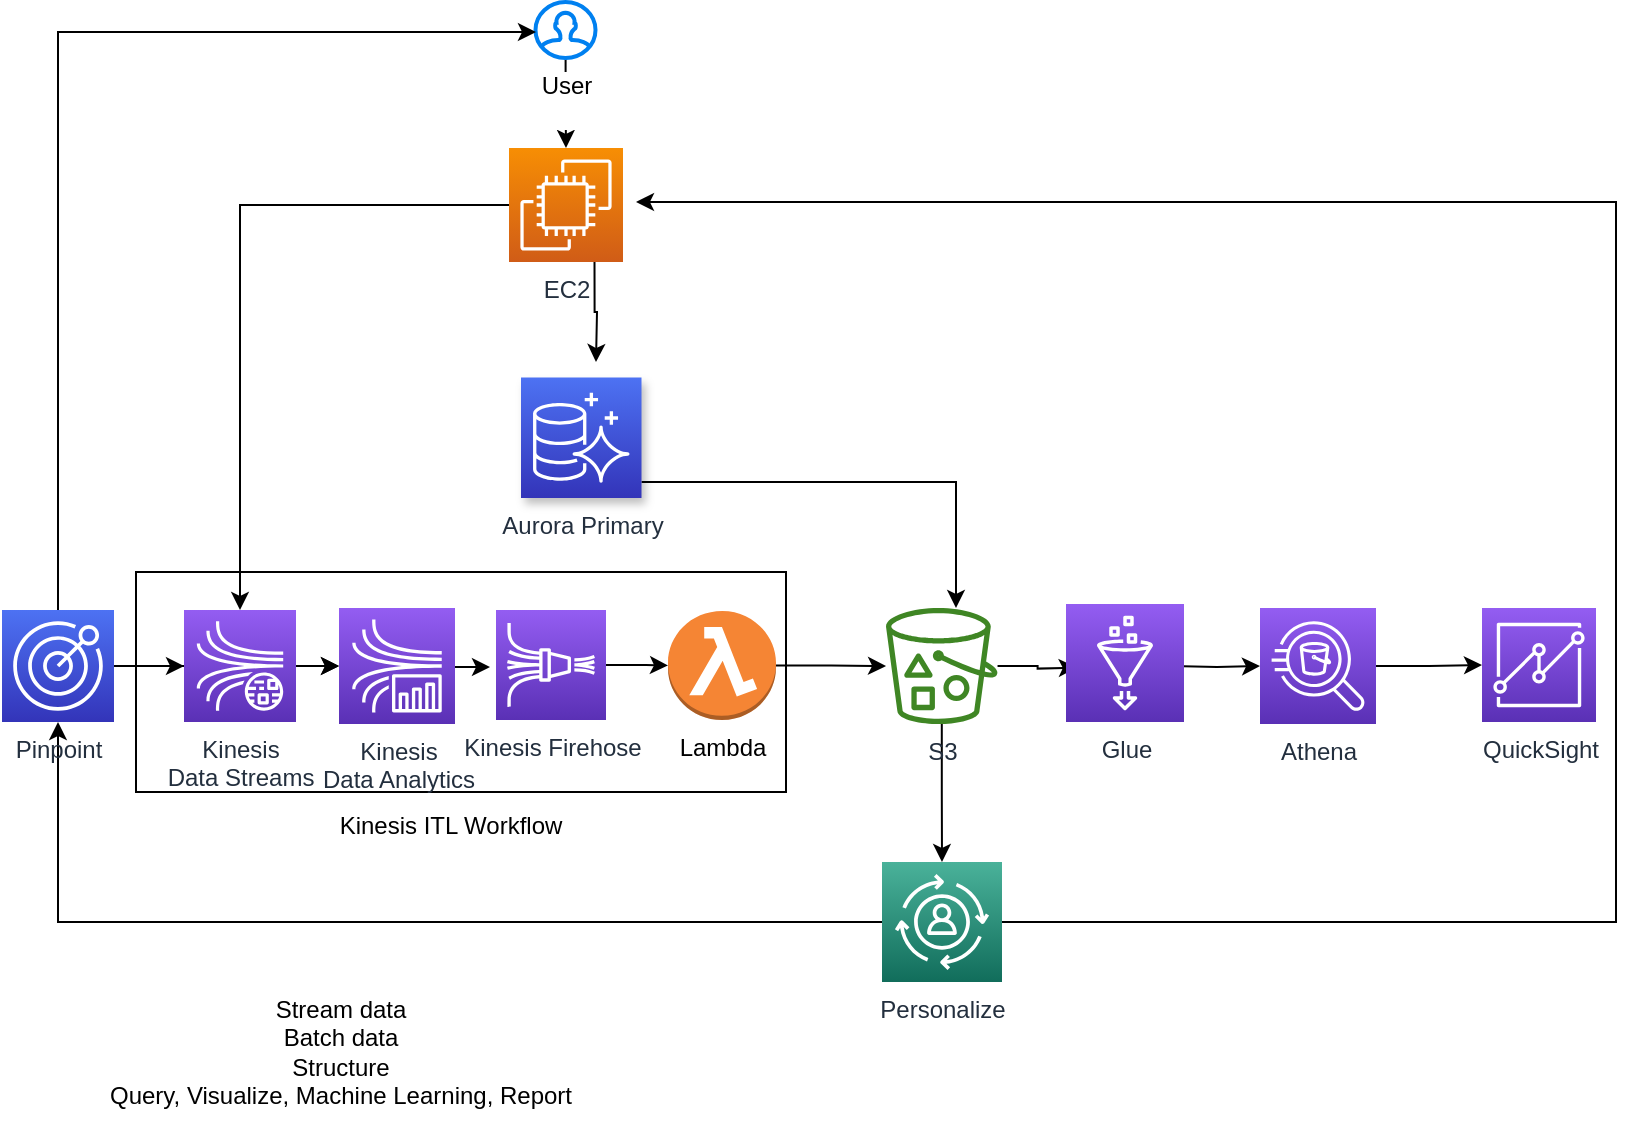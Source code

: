<mxfile version="20.2.5" type="github" pages="2">
  <diagram id="FRSoBtHujyncFjuJLg8h" name="Page-1">
    <mxGraphModel dx="1820" dy="640" grid="1" gridSize="10" guides="1" tooltips="1" connect="1" arrows="1" fold="1" page="1" pageScale="1" pageWidth="850" pageHeight="1100" math="0" shadow="0">
      <root>
        <mxCell id="0" />
        <mxCell id="1" parent="0" />
        <mxCell id="eLN1chgJhoGsmXS2zDMO-10" value="" style="rounded=0;whiteSpace=wrap;html=1;" parent="1" vertex="1">
          <mxGeometry x="-40" y="605" width="325" height="110" as="geometry" />
        </mxCell>
        <mxCell id="eLN1chgJhoGsmXS2zDMO-13" value="" style="edgeStyle=orthogonalEdgeStyle;rounded=0;orthogonalLoop=1;jettySize=auto;html=1;" parent="1" source="N7xInEoGNkmSRCjMhbKC-26" target="N7xInEoGNkmSRCjMhbKC-16" edge="1">
          <mxGeometry relative="1" as="geometry" />
        </mxCell>
        <mxCell id="N7xInEoGNkmSRCjMhbKC-26" value="&lt;div&gt;User&lt;/div&gt;&lt;div&gt;&lt;br&gt;&lt;/div&gt;" style="html=1;verticalLabelPosition=bottom;align=center;labelBackgroundColor=#ffffff;verticalAlign=top;strokeWidth=2;strokeColor=#0080F0;shadow=0;dashed=0;shape=mxgraph.ios7.icons.user;" parent="1" vertex="1">
          <mxGeometry x="159.75" y="320" width="30" height="28" as="geometry" />
        </mxCell>
        <mxCell id="ELKnKtWJVJBziBPECU-l-7" value="" style="edgeStyle=orthogonalEdgeStyle;rounded=0;orthogonalLoop=1;jettySize=auto;html=1;" parent="1" source="N7xInEoGNkmSRCjMhbKC-78" edge="1">
          <mxGeometry relative="1" as="geometry">
            <mxPoint x="430.393" y="652.8" as="targetPoint" />
          </mxGeometry>
        </mxCell>
        <mxCell id="ELKnKtWJVJBziBPECU-l-8" value="" style="edgeStyle=orthogonalEdgeStyle;rounded=0;orthogonalLoop=1;jettySize=auto;html=1;" parent="1" source="N7xInEoGNkmSRCjMhbKC-78" target="kzWBI1e0YCosuCWZ6FZc-21" edge="1">
          <mxGeometry relative="1" as="geometry" />
        </mxCell>
        <mxCell id="N7xInEoGNkmSRCjMhbKC-78" value="&lt;div&gt;S3&lt;/div&gt;&lt;div&gt;&lt;br&gt;&lt;/div&gt;" style="sketch=0;outlineConnect=0;fontColor=#232F3E;gradientColor=none;fillColor=#3F8624;strokeColor=none;dashed=0;verticalLabelPosition=bottom;verticalAlign=top;align=center;html=1;fontSize=12;fontStyle=0;aspect=fixed;pointerEvents=1;shape=mxgraph.aws4.bucket_with_objects;shadow=0;" parent="1" vertex="1">
          <mxGeometry x="335" y="623" width="55.78" height="58" as="geometry" />
        </mxCell>
        <mxCell id="3JxnS5d0L0PRlOjddsI_-21" value="" style="edgeStyle=orthogonalEdgeStyle;rounded=0;orthogonalLoop=1;jettySize=auto;html=1;" parent="1" target="N7xInEoGNkmSRCjMhbKC-84" edge="1">
          <mxGeometry relative="1" as="geometry">
            <mxPoint x="477.963" y="652" as="sourcePoint" />
          </mxGeometry>
        </mxCell>
        <mxCell id="3JxnS5d0L0PRlOjddsI_-26" value="" style="edgeStyle=orthogonalEdgeStyle;rounded=0;orthogonalLoop=1;jettySize=auto;html=1;" parent="1" source="N7xInEoGNkmSRCjMhbKC-84" target="N7xInEoGNkmSRCjMhbKC-85" edge="1">
          <mxGeometry relative="1" as="geometry" />
        </mxCell>
        <mxCell id="N7xInEoGNkmSRCjMhbKC-84" value="Athena" style="sketch=0;points=[[0,0,0],[0.25,0,0],[0.5,0,0],[0.75,0,0],[1,0,0],[0,1,0],[0.25,1,0],[0.5,1,0],[0.75,1,0],[1,1,0],[0,0.25,0],[0,0.5,0],[0,0.75,0],[1,0.25,0],[1,0.5,0],[1,0.75,0]];outlineConnect=0;fontColor=#232F3E;gradientColor=#945DF2;gradientDirection=north;fillColor=#5A30B5;strokeColor=#ffffff;dashed=0;verticalLabelPosition=bottom;verticalAlign=top;align=center;html=1;fontSize=12;fontStyle=0;aspect=fixed;shape=mxgraph.aws4.resourceIcon;resIcon=mxgraph.aws4.athena;shadow=0;" parent="1" vertex="1">
          <mxGeometry x="522" y="623" width="58" height="58" as="geometry" />
        </mxCell>
        <mxCell id="N7xInEoGNkmSRCjMhbKC-85" value="&lt;div&gt;QuickSight&lt;/div&gt;&lt;div&gt;&lt;br&gt;&lt;/div&gt;" style="sketch=0;points=[[0,0,0],[0.25,0,0],[0.5,0,0],[0.75,0,0],[1,0,0],[0,1,0],[0.25,1,0],[0.5,1,0],[0.75,1,0],[1,1,0],[0,0.25,0],[0,0.5,0],[0,0.75,0],[1,0.25,0],[1,0.5,0],[1,0.75,0]];outlineConnect=0;fontColor=#232F3E;gradientColor=#945DF2;gradientDirection=north;fillColor=#5A30B5;strokeColor=#ffffff;dashed=0;verticalLabelPosition=bottom;verticalAlign=top;align=center;html=1;fontSize=12;fontStyle=0;aspect=fixed;shape=mxgraph.aws4.resourceIcon;resIcon=mxgraph.aws4.quicksight;shadow=0;" parent="1" vertex="1">
          <mxGeometry x="633" y="623" width="57" height="57" as="geometry" />
        </mxCell>
        <mxCell id="3JxnS5d0L0PRlOjddsI_-24" style="edgeStyle=orthogonalEdgeStyle;rounded=0;orthogonalLoop=1;jettySize=auto;html=1;" parent="1" source="kzWBI1e0YCosuCWZ6FZc-21" target="kzWBI1e0YCosuCWZ6FZc-22" edge="1">
          <mxGeometry relative="1" as="geometry" />
        </mxCell>
        <mxCell id="eLN1chgJhoGsmXS2zDMO-18" style="edgeStyle=orthogonalEdgeStyle;rounded=0;orthogonalLoop=1;jettySize=auto;html=1;" parent="1" source="kzWBI1e0YCosuCWZ6FZc-21" edge="1">
          <mxGeometry relative="1" as="geometry">
            <mxPoint x="210" y="420" as="targetPoint" />
            <Array as="points">
              <mxPoint x="700" y="780" />
              <mxPoint x="700" y="420" />
            </Array>
          </mxGeometry>
        </mxCell>
        <mxCell id="kzWBI1e0YCosuCWZ6FZc-21" value="Personalize" style="sketch=0;points=[[0,0,0],[0.25,0,0],[0.5,0,0],[0.75,0,0],[1,0,0],[0,1,0],[0.25,1,0],[0.5,1,0],[0.75,1,0],[1,1,0],[0,0.25,0],[0,0.5,0],[0,0.75,0],[1,0.25,0],[1,0.5,0],[1,0.75,0]];outlineConnect=0;fontColor=#232F3E;gradientColor=#4AB29A;gradientDirection=north;fillColor=#116D5B;strokeColor=#ffffff;dashed=0;verticalLabelPosition=bottom;verticalAlign=top;align=center;html=1;fontSize=12;fontStyle=0;aspect=fixed;shape=mxgraph.aws4.resourceIcon;resIcon=mxgraph.aws4.personalize;shadow=0;" parent="1" vertex="1">
          <mxGeometry x="333" y="750" width="60" height="60" as="geometry" />
        </mxCell>
        <mxCell id="eLN1chgJhoGsmXS2zDMO-19" style="edgeStyle=orthogonalEdgeStyle;rounded=0;orthogonalLoop=1;jettySize=auto;html=1;entryX=0.008;entryY=0.536;entryDx=0;entryDy=0;entryPerimeter=0;" parent="1" source="kzWBI1e0YCosuCWZ6FZc-22" target="N7xInEoGNkmSRCjMhbKC-26" edge="1">
          <mxGeometry relative="1" as="geometry">
            <Array as="points">
              <mxPoint x="-79" y="335" />
            </Array>
          </mxGeometry>
        </mxCell>
        <mxCell id="459_zvALMaoR9ND6ZmGh-2" value="" style="edgeStyle=orthogonalEdgeStyle;rounded=0;orthogonalLoop=1;jettySize=auto;html=1;" parent="1" source="kzWBI1e0YCosuCWZ6FZc-22" target="ELKnKtWJVJBziBPECU-l-3" edge="1">
          <mxGeometry relative="1" as="geometry" />
        </mxCell>
        <mxCell id="kzWBI1e0YCosuCWZ6FZc-22" value="Pinpoint" style="sketch=0;points=[[0,0,0],[0.25,0,0],[0.5,0,0],[0.75,0,0],[1,0,0],[0,1,0],[0.25,1,0],[0.5,1,0],[0.75,1,0],[1,1,0],[0,0.25,0],[0,0.5,0],[0,0.75,0],[1,0.25,0],[1,0.5,0],[1,0.75,0]];outlineConnect=0;fontColor=#232F3E;gradientColor=#4D72F3;gradientDirection=north;fillColor=#3334B9;strokeColor=#ffffff;dashed=0;verticalLabelPosition=bottom;verticalAlign=top;align=center;html=1;fontSize=12;fontStyle=0;aspect=fixed;shape=mxgraph.aws4.resourceIcon;resIcon=mxgraph.aws4.pinpoint;shadow=0;" parent="1" vertex="1">
          <mxGeometry x="-107" y="624" width="56" height="56" as="geometry" />
        </mxCell>
        <mxCell id="bzhvetLcgo5mrLud2nlG-22" style="edgeStyle=orthogonalEdgeStyle;rounded=0;orthogonalLoop=1;jettySize=auto;html=1;" parent="1" edge="1">
          <mxGeometry relative="1" as="geometry">
            <mxPoint x="106.53" y="652.5" as="sourcePoint" />
            <mxPoint x="137" y="652.5" as="targetPoint" />
          </mxGeometry>
        </mxCell>
        <mxCell id="bzhvetLcgo5mrLud2nlG-17" style="edgeStyle=orthogonalEdgeStyle;rounded=0;orthogonalLoop=1;jettySize=auto;html=1;" parent="1" source="N7xInEoGNkmSRCjMhbKC-37" target="N7xInEoGNkmSRCjMhbKC-78" edge="1">
          <mxGeometry relative="1" as="geometry">
            <Array as="points">
              <mxPoint x="370" y="560" />
            </Array>
          </mxGeometry>
        </mxCell>
        <mxCell id="eLN1chgJhoGsmXS2zDMO-2" value="&lt;div&gt;Kinesis Firehose&lt;/div&gt;&lt;div&gt;&lt;br&gt;&lt;/div&gt;" style="sketch=0;points=[[0,0,0],[0.25,0,0],[0.5,0,0],[0.75,0,0],[1,0,0],[0,1,0],[0.25,1,0],[0.5,1,0],[0.75,1,0],[1,1,0],[0,0.25,0],[0,0.5,0],[0,0.75,0],[1,0.25,0],[1,0.5,0],[1,0.75,0]];outlineConnect=0;fontColor=#232F3E;gradientColor=#945DF2;gradientDirection=north;fillColor=#5A30B5;strokeColor=#ffffff;dashed=0;verticalLabelPosition=bottom;verticalAlign=top;align=center;html=1;fontSize=12;fontStyle=0;aspect=fixed;shape=mxgraph.aws4.resourceIcon;resIcon=mxgraph.aws4.kinesis_data_firehose;" parent="1" vertex="1">
          <mxGeometry x="140" y="624" width="55" height="55" as="geometry" />
        </mxCell>
        <mxCell id="ELKnKtWJVJBziBPECU-l-4" value="" style="edgeStyle=orthogonalEdgeStyle;rounded=0;orthogonalLoop=1;jettySize=auto;html=1;" parent="1" source="eLN1chgJhoGsmXS2zDMO-3" target="ELKnKtWJVJBziBPECU-l-3" edge="1">
          <mxGeometry relative="1" as="geometry" />
        </mxCell>
        <mxCell id="459_zvALMaoR9ND6ZmGh-3" value="" style="edgeStyle=orthogonalEdgeStyle;rounded=0;orthogonalLoop=1;jettySize=auto;html=1;" parent="1" source="kzWBI1e0YCosuCWZ6FZc-22" target="eLN1chgJhoGsmXS2zDMO-3" edge="1">
          <mxGeometry relative="1" as="geometry" />
        </mxCell>
        <mxCell id="eLN1chgJhoGsmXS2zDMO-3" value="&lt;div&gt;Kinesis&lt;/div&gt;&lt;div&gt;Data Streams&lt;br&gt;&lt;/div&gt;" style="sketch=0;points=[[0,0,0],[0.25,0,0],[0.5,0,0],[0.75,0,0],[1,0,0],[0,1,0],[0.25,1,0],[0.5,1,0],[0.75,1,0],[1,1,0],[0,0.25,0],[0,0.5,0],[0,0.75,0],[1,0.25,0],[1,0.5,0],[1,0.75,0]];outlineConnect=0;fontColor=#232F3E;gradientColor=#945DF2;gradientDirection=north;fillColor=#5A30B5;strokeColor=#ffffff;dashed=0;verticalLabelPosition=bottom;verticalAlign=top;align=center;html=1;fontSize=12;fontStyle=0;aspect=fixed;shape=mxgraph.aws4.resourceIcon;resIcon=mxgraph.aws4.kinesis_data_streams;" parent="1" vertex="1">
          <mxGeometry x="-16" y="624" width="56" height="56" as="geometry" />
        </mxCell>
        <mxCell id="eLN1chgJhoGsmXS2zDMO-6" value="" style="edgeStyle=orthogonalEdgeStyle;rounded=0;orthogonalLoop=1;jettySize=auto;html=1;" parent="1" source="eLN1chgJhoGsmXS2zDMO-2" target="eLN1chgJhoGsmXS2zDMO-4" edge="1">
          <mxGeometry relative="1" as="geometry" />
        </mxCell>
        <mxCell id="eLN1chgJhoGsmXS2zDMO-7" value="" style="edgeStyle=orthogonalEdgeStyle;rounded=0;orthogonalLoop=1;jettySize=auto;html=1;" parent="1" source="eLN1chgJhoGsmXS2zDMO-4" target="N7xInEoGNkmSRCjMhbKC-78" edge="1">
          <mxGeometry relative="1" as="geometry" />
        </mxCell>
        <mxCell id="eLN1chgJhoGsmXS2zDMO-4" value="Lambda" style="outlineConnect=0;dashed=0;verticalLabelPosition=bottom;verticalAlign=top;align=center;html=1;shape=mxgraph.aws3.lambda_function;fillColor=#F58534;gradientColor=none;" parent="1" vertex="1">
          <mxGeometry x="226" y="624.5" width="54" height="54.5" as="geometry" />
        </mxCell>
        <mxCell id="N7xInEoGNkmSRCjMhbKC-37" value="&lt;div&gt;Aurora Primary&lt;/div&gt;&lt;div&gt;&lt;br&gt;&lt;/div&gt;" style="sketch=0;points=[[0,0,0],[0.25,0,0],[0.5,0,0],[0.75,0,0],[1,0,0],[0,1,0],[0.25,1,0],[0.5,1,0],[0.75,1,0],[1,1,0],[0,0.25,0],[0,0.5,0],[0,0.75,0],[1,0.25,0],[1,0.5,0],[1,0.75,0]];outlineConnect=0;fontColor=#232F3E;gradientColor=#4D72F3;gradientDirection=north;fillColor=#3334B9;strokeColor=#ffffff;dashed=0;verticalLabelPosition=bottom;verticalAlign=top;align=center;html=1;fontSize=12;fontStyle=0;aspect=fixed;shape=mxgraph.aws4.resourceIcon;resIcon=mxgraph.aws4.aurora;shadow=1;" parent="1" vertex="1">
          <mxGeometry x="152.5" y="507.75" width="60.25" height="60.25" as="geometry" />
        </mxCell>
        <mxCell id="N7xInEoGNkmSRCjMhbKC-79" style="rounded=0;orthogonalLoop=1;jettySize=auto;html=1;edgeStyle=orthogonalEdgeStyle;exitX=0.75;exitY=1;exitDx=0;exitDy=0;exitPerimeter=0;" parent="1" source="N7xInEoGNkmSRCjMhbKC-16" edge="1">
          <mxGeometry relative="1" as="geometry">
            <mxPoint x="190" y="500" as="targetPoint" />
          </mxGeometry>
        </mxCell>
        <mxCell id="eLN1chgJhoGsmXS2zDMO-11" value="Kinesis ITL Workflow" style="text;html=1;align=center;verticalAlign=middle;resizable=0;points=[];autosize=1;strokeColor=none;fillColor=none;" parent="1" vertex="1">
          <mxGeometry x="47" y="717" width="140" height="30" as="geometry" />
        </mxCell>
        <mxCell id="eLN1chgJhoGsmXS2zDMO-12" style="edgeStyle=orthogonalEdgeStyle;rounded=0;orthogonalLoop=1;jettySize=auto;html=1;entryX=0.5;entryY=0;entryDx=0;entryDy=0;entryPerimeter=0;" parent="1" source="N7xInEoGNkmSRCjMhbKC-16" target="eLN1chgJhoGsmXS2zDMO-3" edge="1">
          <mxGeometry relative="1" as="geometry" />
        </mxCell>
        <mxCell id="N7xInEoGNkmSRCjMhbKC-16" value="EC2 " style="sketch=0;points=[[0,0,0],[0.25,0,0],[0.5,0,0],[0.75,0,0],[1,0,0],[0,1,0],[0.25,1,0],[0.5,1,0],[0.75,1,0],[1,1,0],[0,0.25,0],[0,0.5,0],[0,0.75,0],[1,0.25,0],[1,0.5,0],[1,0.75,0]];outlineConnect=0;fontColor=#232F3E;gradientColor=#F78E04;gradientDirection=north;fillColor=#D05C17;strokeColor=#ffffff;dashed=0;verticalLabelPosition=bottom;verticalAlign=top;align=center;html=1;fontSize=12;fontStyle=0;aspect=fixed;shape=mxgraph.aws4.resourceIcon;resIcon=mxgraph.aws4.ec2;" parent="1" vertex="1">
          <mxGeometry x="146.5" y="393" width="57" height="57" as="geometry" />
        </mxCell>
        <mxCell id="ELKnKtWJVJBziBPECU-l-3" value="&lt;div&gt;Kinesis&lt;/div&gt;&lt;div&gt;Data Analytics&lt;br&gt;&lt;/div&gt;" style="sketch=0;points=[[0,0,0],[0.25,0,0],[0.5,0,0],[0.75,0,0],[1,0,0],[0,1,0],[0.25,1,0],[0.5,1,0],[0.75,1,0],[1,1,0],[0,0.25,0],[0,0.5,0],[0,0.75,0],[1,0.25,0],[1,0.5,0],[1,0.75,0]];outlineConnect=0;fontColor=#232F3E;gradientColor=#945DF2;gradientDirection=north;fillColor=#5A30B5;strokeColor=#ffffff;dashed=0;verticalLabelPosition=bottom;verticalAlign=top;align=center;html=1;fontSize=12;fontStyle=0;aspect=fixed;shape=mxgraph.aws4.resourceIcon;resIcon=mxgraph.aws4.kinesis_data_analytics;" parent="1" vertex="1">
          <mxGeometry x="61.5" y="623" width="58" height="58" as="geometry" />
        </mxCell>
        <mxCell id="459_zvALMaoR9ND6ZmGh-1" value="Glue" style="sketch=0;points=[[0,0,0],[0.25,0,0],[0.5,0,0],[0.75,0,0],[1,0,0],[0,1,0],[0.25,1,0],[0.5,1,0],[0.75,1,0],[1,1,0],[0,0.25,0],[0,0.5,0],[0,0.75,0],[1,0.25,0],[1,0.5,0],[1,0.75,0]];outlineConnect=0;fontColor=#232F3E;gradientColor=#945DF2;gradientDirection=north;fillColor=#5A30B5;strokeColor=#ffffff;dashed=0;verticalLabelPosition=bottom;verticalAlign=top;align=center;html=1;fontSize=12;fontStyle=0;aspect=fixed;shape=mxgraph.aws4.resourceIcon;resIcon=mxgraph.aws4.glue;" parent="1" vertex="1">
          <mxGeometry x="425" y="621" width="59" height="59" as="geometry" />
        </mxCell>
        <mxCell id="qLaMvxe0kZWBhtBSM27E-2" value="&lt;div&gt;Stream data &lt;br&gt;&lt;/div&gt;&lt;div&gt;Batch data&lt;/div&gt;&lt;div&gt;Structure&lt;/div&gt;&lt;div&gt;Query, Visualize, Machine Learning, Report&lt;br&gt;&lt;/div&gt;" style="text;html=1;align=center;verticalAlign=middle;resizable=0;points=[];autosize=1;strokeColor=none;fillColor=none;" vertex="1" parent="1">
          <mxGeometry x="-63" y="810" width="250" height="70" as="geometry" />
        </mxCell>
      </root>
    </mxGraphModel>
  </diagram>
  <diagram id="t7Q19gO0SFo-g30Y7JVv" name="Page-2">
    <mxGraphModel dx="1820" dy="640" grid="1" gridSize="10" guides="1" tooltips="1" connect="1" arrows="1" fold="1" page="1" pageScale="1" pageWidth="850" pageHeight="1100" math="0" shadow="0">
      <root>
        <mxCell id="0" />
        <mxCell id="1" parent="0" />
        <mxCell id="KKD5ZWP2EROIvAaSfn_G-23" value="" style="rounded=1;whiteSpace=wrap;html=1;strokeColor=#0000FF;" vertex="1" parent="1">
          <mxGeometry x="350" y="230" width="120" height="60" as="geometry" />
        </mxCell>
        <mxCell id="KKD5ZWP2EROIvAaSfn_G-24" value="" style="edgeStyle=orthogonalEdgeStyle;rounded=0;orthogonalLoop=1;jettySize=auto;html=1;entryX=1;entryY=0;entryDx=0;entryDy=0;" edge="1" parent="1" source="KKD5ZWP2EROIvAaSfn_G-1" target="KKD5ZWP2EROIvAaSfn_G-19">
          <mxGeometry relative="1" as="geometry">
            <mxPoint x="435" y="200" as="targetPoint" />
          </mxGeometry>
        </mxCell>
        <mxCell id="KKD5ZWP2EROIvAaSfn_G-1" value="&lt;div&gt;Spark- &lt;br&gt;&lt;/div&gt;&lt;div&gt;real time analytics and ML using in memory RDD&lt;/div&gt;" style="shape=image;html=1;verticalAlign=top;verticalLabelPosition=bottom;labelBackgroundColor=#ffffff;imageAspect=0;aspect=fixed;image=https://cdn2.iconfinder.com/data/icons/vivid/48/thunder-128.png" vertex="1" parent="1">
          <mxGeometry x="400" y="79" width="70" height="70" as="geometry" />
        </mxCell>
        <mxCell id="KKD5ZWP2EROIvAaSfn_G-4" style="edgeStyle=orthogonalEdgeStyle;rounded=0;orthogonalLoop=1;jettySize=auto;html=1;" edge="1" parent="1" source="KKD5ZWP2EROIvAaSfn_G-3">
          <mxGeometry relative="1" as="geometry">
            <mxPoint x="450" y="275" as="targetPoint" />
          </mxGeometry>
        </mxCell>
        <mxCell id="KKD5ZWP2EROIvAaSfn_G-3" value="Sqoop brings in SQL database to Hadoop" style="aspect=fixed;perimeter=ellipsePerimeter;html=1;align=center;shadow=0;dashed=0;spacingTop=3;image;image=img/lib/active_directory/sql_server.svg;" vertex="1" parent="1">
          <mxGeometry x="640" y="250" width="38.5" height="50" as="geometry" />
        </mxCell>
        <mxCell id="KKD5ZWP2EROIvAaSfn_G-6" value="" style="edgeStyle=orthogonalEdgeStyle;rounded=0;orthogonalLoop=1;jettySize=auto;html=1;" edge="1" parent="1" source="KKD5ZWP2EROIvAaSfn_G-5">
          <mxGeometry relative="1" as="geometry">
            <mxPoint x="375" y="270" as="targetPoint" />
          </mxGeometry>
        </mxCell>
        <mxCell id="KKD5ZWP2EROIvAaSfn_G-5" value="Kafka for messaging in clusters" style="sketch=0;points=[[0,0,0],[0.25,0,0],[0.5,0,0],[0.75,0,0],[1,0,0],[0,1,0],[0.25,1,0],[0.5,1,0],[0.75,1,0],[1,1,0],[0,0.25,0],[0,0.5,0],[0,0.75,0],[1,0.25,0],[1,0.5,0],[1,0.75,0]];outlineConnect=0;fontColor=#232F3E;gradientColor=#945DF2;gradientDirection=north;fillColor=#5A30B5;strokeColor=#ffffff;dashed=0;verticalLabelPosition=bottom;verticalAlign=top;align=center;html=1;fontSize=12;fontStyle=0;aspect=fixed;shape=mxgraph.aws4.resourceIcon;resIcon=mxgraph.aws4.managed_streaming_for_kafka;" vertex="1" parent="1">
          <mxGeometry x="250" y="90" width="59" height="59" as="geometry" />
        </mxCell>
        <mxCell id="KKD5ZWP2EROIvAaSfn_G-9" style="edgeStyle=orthogonalEdgeStyle;rounded=0;orthogonalLoop=1;jettySize=auto;html=1;" edge="1" parent="1" source="KKD5ZWP2EROIvAaSfn_G-7">
          <mxGeometry relative="1" as="geometry">
            <mxPoint x="380" y="300" as="targetPoint" />
            <Array as="points">
              <mxPoint x="240" y="330" />
              <mxPoint x="380" y="330" />
            </Array>
          </mxGeometry>
        </mxCell>
        <mxCell id="KKD5ZWP2EROIvAaSfn_G-7" value="&lt;div&gt;Pig &lt;br&gt;&lt;/div&gt;&lt;div&gt;for transforming unstructured data and querying&lt;br&gt;&lt;/div&gt;" style="shape=image;html=1;verticalAlign=top;verticalLabelPosition=bottom;labelBackgroundColor=#ffffff;imageAspect=0;aspect=fixed;image=https://cdn1.iconfinder.com/data/icons/DarkGlass_Reworked/128x128/apps/pig.png" vertex="1" parent="1">
          <mxGeometry x="180" y="350" width="100" height="100" as="geometry" />
        </mxCell>
        <mxCell id="KKD5ZWP2EROIvAaSfn_G-11" value="" style="edgeStyle=orthogonalEdgeStyle;rounded=0;orthogonalLoop=1;jettySize=auto;html=1;" edge="1" parent="1" source="KKD5ZWP2EROIvAaSfn_G-10">
          <mxGeometry relative="1" as="geometry">
            <mxPoint x="405" y="300" as="targetPoint" />
          </mxGeometry>
        </mxCell>
        <mxCell id="KKD5ZWP2EROIvAaSfn_G-10" value="Hive for structuring SQL data and querying" style="shape=image;html=1;verticalAlign=top;verticalLabelPosition=bottom;labelBackgroundColor=#ffffff;imageAspect=0;aspect=fixed;image=https://cdn2.iconfinder.com/data/icons/boxicons-regular-vol-2/24/bx-hive-128.png" vertex="1" parent="1">
          <mxGeometry x="355" y="360" width="80" height="80" as="geometry" />
        </mxCell>
        <mxCell id="KKD5ZWP2EROIvAaSfn_G-15" style="edgeStyle=orthogonalEdgeStyle;rounded=0;orthogonalLoop=1;jettySize=auto;html=1;" edge="1" parent="1" source="KKD5ZWP2EROIvAaSfn_G-12">
          <mxGeometry relative="1" as="geometry">
            <mxPoint x="450" y="330" as="targetPoint" />
            <Array as="points">
              <mxPoint x="450" y="350" />
            </Array>
          </mxGeometry>
        </mxCell>
        <mxCell id="KKD5ZWP2EROIvAaSfn_G-12" value="Flume-bring in log data" style="verticalLabelPosition=bottom;align=center;outlineConnect=0;dashed=0;html=1;verticalAlign=top;shape=mxgraph.pid.flow_sensors.flume;pointerEvents=1;" vertex="1" parent="1">
          <mxGeometry x="628.5" y="350" width="50" height="50" as="geometry" />
        </mxCell>
        <mxCell id="KKD5ZWP2EROIvAaSfn_G-13" value="&lt;div&gt;Ambari- &lt;br&gt;&lt;/div&gt;&lt;div&gt;administer Hadoop on the web&lt;/div&gt;" style="sketch=0;html=1;aspect=fixed;strokeColor=none;shadow=0;align=center;verticalAlign=top;fillColor=#F4AF20;shape=mxgraph.gcp2.check" vertex="1" parent="1">
          <mxGeometry x="100" y="40" width="100" height="80" as="geometry" />
        </mxCell>
        <mxCell id="KKD5ZWP2EROIvAaSfn_G-17" style="edgeStyle=orthogonalEdgeStyle;rounded=0;orthogonalLoop=1;jettySize=auto;html=1;" edge="1" parent="1" source="KKD5ZWP2EROIvAaSfn_G-16">
          <mxGeometry relative="1" as="geometry">
            <mxPoint x="450" y="250" as="targetPoint" />
            <Array as="points">
              <mxPoint x="610" y="240" />
              <mxPoint x="450" y="240" />
            </Array>
          </mxGeometry>
        </mxCell>
        <mxCell id="KKD5ZWP2EROIvAaSfn_G-16" value="Drill- to query for database" style="shape=image;html=1;verticalAlign=top;verticalLabelPosition=bottom;labelBackgroundColor=#ffffff;imageAspect=0;aspect=fixed;image=https://cdn2.iconfinder.com/data/icons/crystalproject/128x128/apps/package_utilities.png" vertex="1" parent="1">
          <mxGeometry x="610" y="115" width="80" height="80" as="geometry" />
        </mxCell>
        <mxCell id="KKD5ZWP2EROIvAaSfn_G-18" value="Hbase- real time modification of data before feeding to HDFS" style="shape=image;html=1;verticalAlign=top;verticalLabelPosition=bottom;labelBackgroundColor=#ffffff;imageAspect=0;aspect=fixed;image=https://cdn0.iconfinder.com/data/icons/phosphor-regular-vol-4/256/text-h-one-128.png" vertex="1" parent="1">
          <mxGeometry x="80" y="130" width="50" height="50" as="geometry" />
        </mxCell>
        <mxCell id="KKD5ZWP2EROIvAaSfn_G-19" value="Hadoop- uses YARN to EMR data in HDFS" style="shape=image;html=1;verticalAlign=top;verticalLabelPosition=bottom;labelBackgroundColor=#ffffff;imageAspect=0;aspect=fixed;image=https://cdn0.iconfinder.com/data/icons/phosphor-fill-vol-4/256/text-h-fill-128.png" vertex="1" parent="1">
          <mxGeometry x="380" y="230" width="60" height="60" as="geometry" />
        </mxCell>
        <mxCell id="KKD5ZWP2EROIvAaSfn_G-21" style="edgeStyle=orthogonalEdgeStyle;rounded=0;orthogonalLoop=1;jettySize=auto;html=1;" edge="1" parent="1" source="KKD5ZWP2EROIvAaSfn_G-20">
          <mxGeometry relative="1" as="geometry">
            <mxPoint x="440" y="340" as="targetPoint" />
            <Array as="points">
              <mxPoint x="440" y="440" />
            </Array>
          </mxGeometry>
        </mxCell>
        <mxCell id="KKD5ZWP2EROIvAaSfn_G-20" value="Mahout- for ML" style="shape=image;html=1;verticalAlign=top;verticalLabelPosition=bottom;labelBackgroundColor=#ffffff;imageAspect=0;aspect=fixed;image=https://cdn0.iconfinder.com/data/icons/eon-social-media-contact-info-2/32/medium_news_article_m-128.png" vertex="1" parent="1">
          <mxGeometry x="580" y="430" width="90" height="90" as="geometry" />
        </mxCell>
        <mxCell id="KKD5ZWP2EROIvAaSfn_G-22" value="Presto- honorable mention- sql processing of big data " style="shape=image;html=1;verticalAlign=top;verticalLabelPosition=bottom;labelBackgroundColor=#ffffff;imageAspect=0;aspect=fixed;image=https://cdn2.iconfinder.com/data/icons/font-awesome/1792/pinterest-p-128.png" vertex="1" parent="1">
          <mxGeometry x="60" y="530" width="80" height="80" as="geometry" />
        </mxCell>
        <mxCell id="jgzP4tdewcm6pL5Wm7lH-1" value="&lt;div&gt;Zeppelin- web-based interactive data analytics&lt;/div&gt;&lt;div&gt;&lt;br&gt;&lt;/div&gt;" style="shape=image;html=1;verticalAlign=top;verticalLabelPosition=bottom;labelBackgroundColor=#ffffff;imageAspect=0;aspect=fixed;image=https://cdn0.iconfinder.com/data/icons/phosphor-duotone-vol-1/256/bell-z-duotone-128.png;strokeColor=#0000FF;" vertex="1" parent="1">
          <mxGeometry x="290" y="490" width="70" height="70" as="geometry" />
        </mxCell>
        <mxCell id="jgzP4tdewcm6pL5Wm7lH-3" style="edgeStyle=orthogonalEdgeStyle;rounded=0;orthogonalLoop=1;jettySize=auto;html=1;entryX=0;entryY=0.75;entryDx=0;entryDy=0;" edge="1" parent="1" source="jgzP4tdewcm6pL5Wm7lH-2" target="KKD5ZWP2EROIvAaSfn_G-23">
          <mxGeometry relative="1" as="geometry">
            <Array as="points">
              <mxPoint x="350" y="290" />
            </Array>
          </mxGeometry>
        </mxCell>
        <mxCell id="jgzP4tdewcm6pL5Wm7lH-2" value="&lt;div&gt;Apache Storm&lt;/div&gt;&lt;div&gt;Real time analytics of streaming data&lt;/div&gt;" style="shape=image;html=1;verticalAlign=top;verticalLabelPosition=bottom;labelBackgroundColor=#ffffff;imageAspect=0;aspect=fixed;image=https://cdn3.iconfinder.com/data/icons/weather-free-1/32/Weather_Free_Filled_Outline_cloud-weather-thunder-storm-128.png;strokeColor=#0000FF;" vertex="1" parent="1">
          <mxGeometry x="90" y="216" width="84" height="84" as="geometry" />
        </mxCell>
      </root>
    </mxGraphModel>
  </diagram>
</mxfile>
